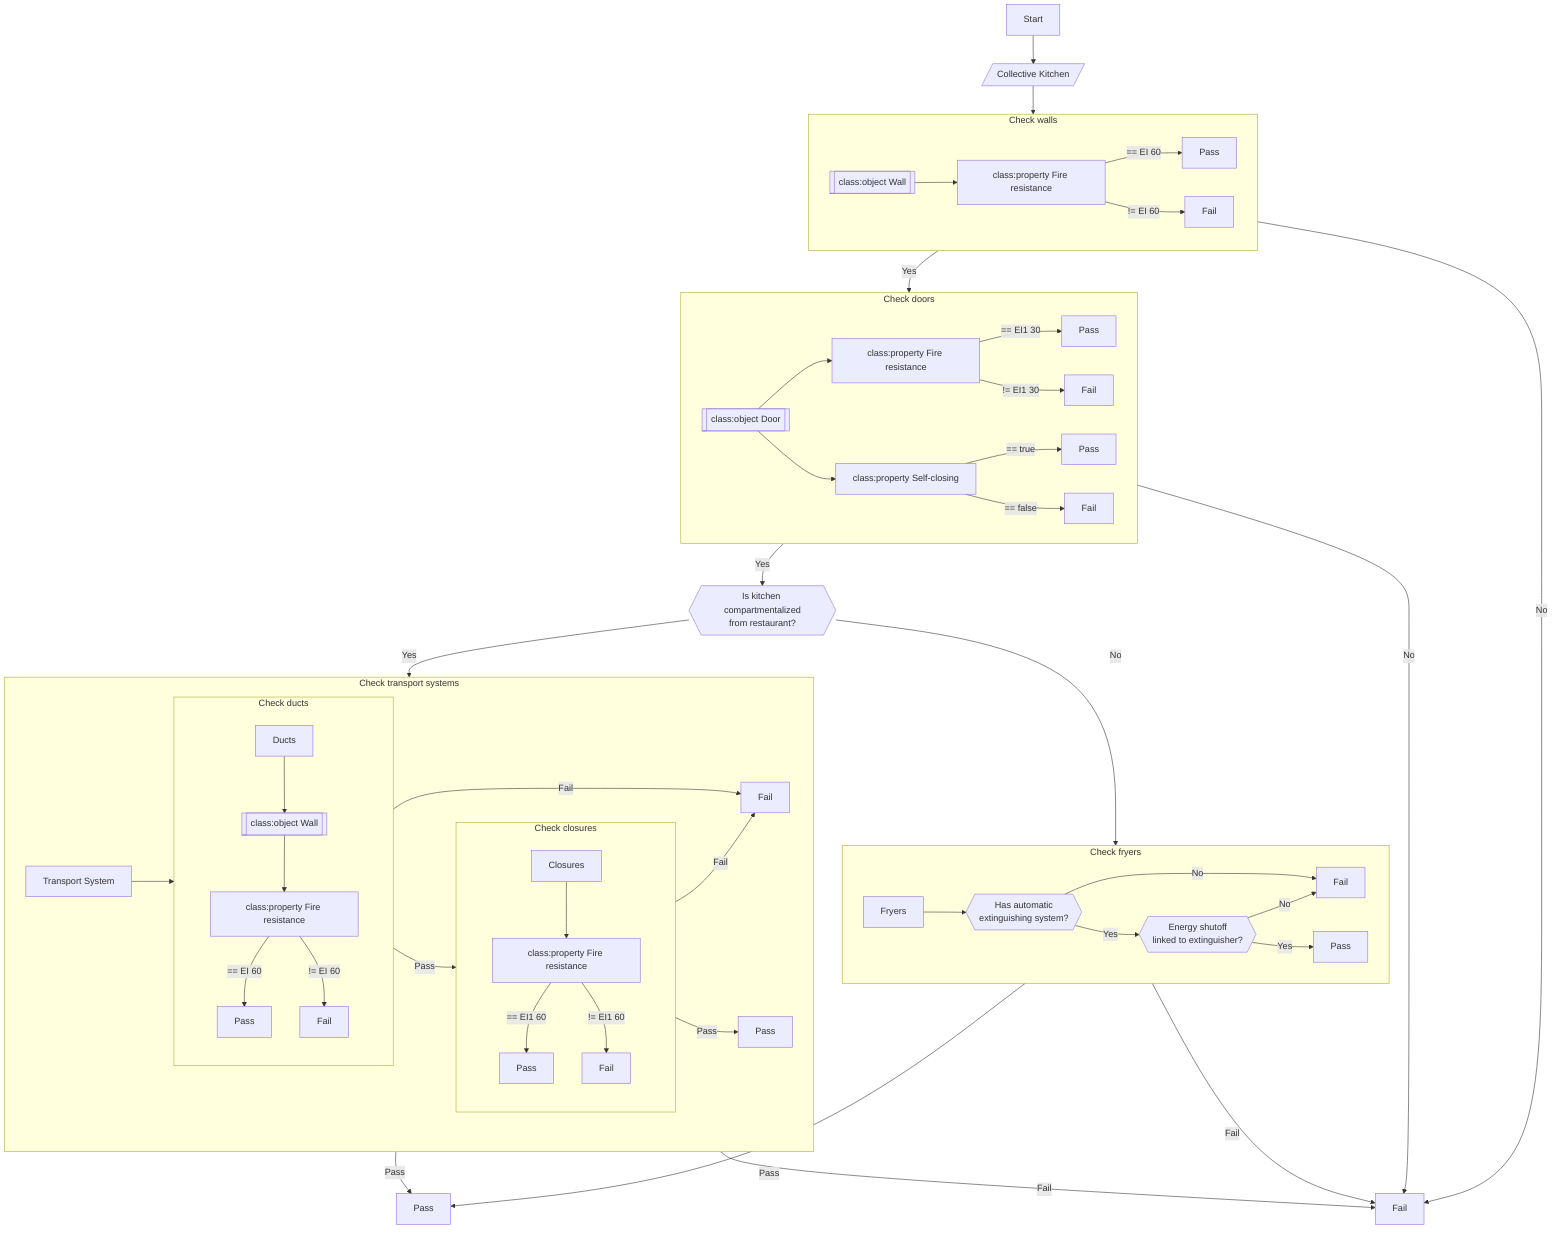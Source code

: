 graph TD
    classDef object fill:#FFC0CB
    classDef property fill:#ADD8E6

    start[Start] --> collectiveKitchen[/"Collective Kitchen"/]
    collectiveKitchen --> checkWalls{{"Check walls"}}
    checkWalls -->|Yes| checkDoors{{"Check doors"}}
    checkWalls -->|No| fail[Fail]
    checkDoors -->|Yes| checkCompartmentation{{"Is kitchen compartmentalized<br>from restaurant?"}}
    checkDoors -->|No| fail
    checkCompartmentation -->|Yes| checkTransport{{"Check transport systems"}}
    checkCompartmentation -->|No| checkFryers{{"Check fryers"}}
    checkTransport -->|Pass| pass[Pass]
    checkTransport -->|Fail| fail
    checkFryers -->|Pass| pass
    checkFryers -->|Fail| fail

    subgraph checkWalls["Check walls"]
        walls[["class:object Wall"]] --> wallFireResistance["class:property Fire resistance"]
        wallFireResistance -->|"== EI 60"| wallsPass[Pass]
        wallFireResistance -->|"!= EI 60"| wallsFail[Fail]
    end

    subgraph checkDoors["Check doors"]
        doors[["class:object Door"]] --> doorFireResistance["class:property Fire resistance"]
        doors --> doorSelfClosing["class:property Self-closing"]
        doorFireResistance -->|"== EI1 30"| doorFireResistancePass[Pass]
        doorFireResistance -->|"!= EI1 30"| doorFireResistanceFail[Fail]
        doorSelfClosing -->|"== true"| doorSelfClosingPass[Pass]
        doorSelfClosing -->|"== false"| doorSelfClosingFail[Fail]
    end

    subgraph checkTransport["Check transport systems"]
        transportSystem[Transport System] --> checkDucts{{"Check ducts"}}
        checkDucts -->|Pass| checkClosures{{"Check closures"}}
        checkDucts -->|Fail| transportFail[Fail]
        checkClosures -->|Pass| transportPass[Pass]
        checkClosures -->|Fail| transportFail

        subgraph checkDucts["Check ducts"]
            ducts[Ducts] --> ductWalls[["class:object Wall"]]
            ductWalls --> ductWallFireResistance["class:property Fire resistance"]
            ductWallFireResistance -->|"== EI 60"| ductWallsPass[Pass]
            ductWallFireResistance -->|"!= EI 60"| ductWallsFail[Fail]
        end

        subgraph checkClosures["Check closures"]
            closures[Closures] --> closureFireResistance["class:property Fire resistance"]
            closureFireResistance -->|"== EI1 60"| closuresPass[Pass]
            closureFireResistance -->|"!= EI1 60"| closuresFail[Fail]
        end
    end

    subgraph checkFryers["Check fryers"]
        fryers[Fryers] --> hasAutoExtinguish{{"Has automatic<br>extinguishing system?"}}
        hasAutoExtinguish -->|Yes| checkEnergyShutoff{{"Energy shutoff<br>linked to extinguisher?"}}
        hasAutoExtinguish -->|No| fryersFail[Fail]
        checkEnergyShutoff -->|Yes| fryersPass[Pass]
        checkEnergyShutoff -->|No| fryersFail
    end